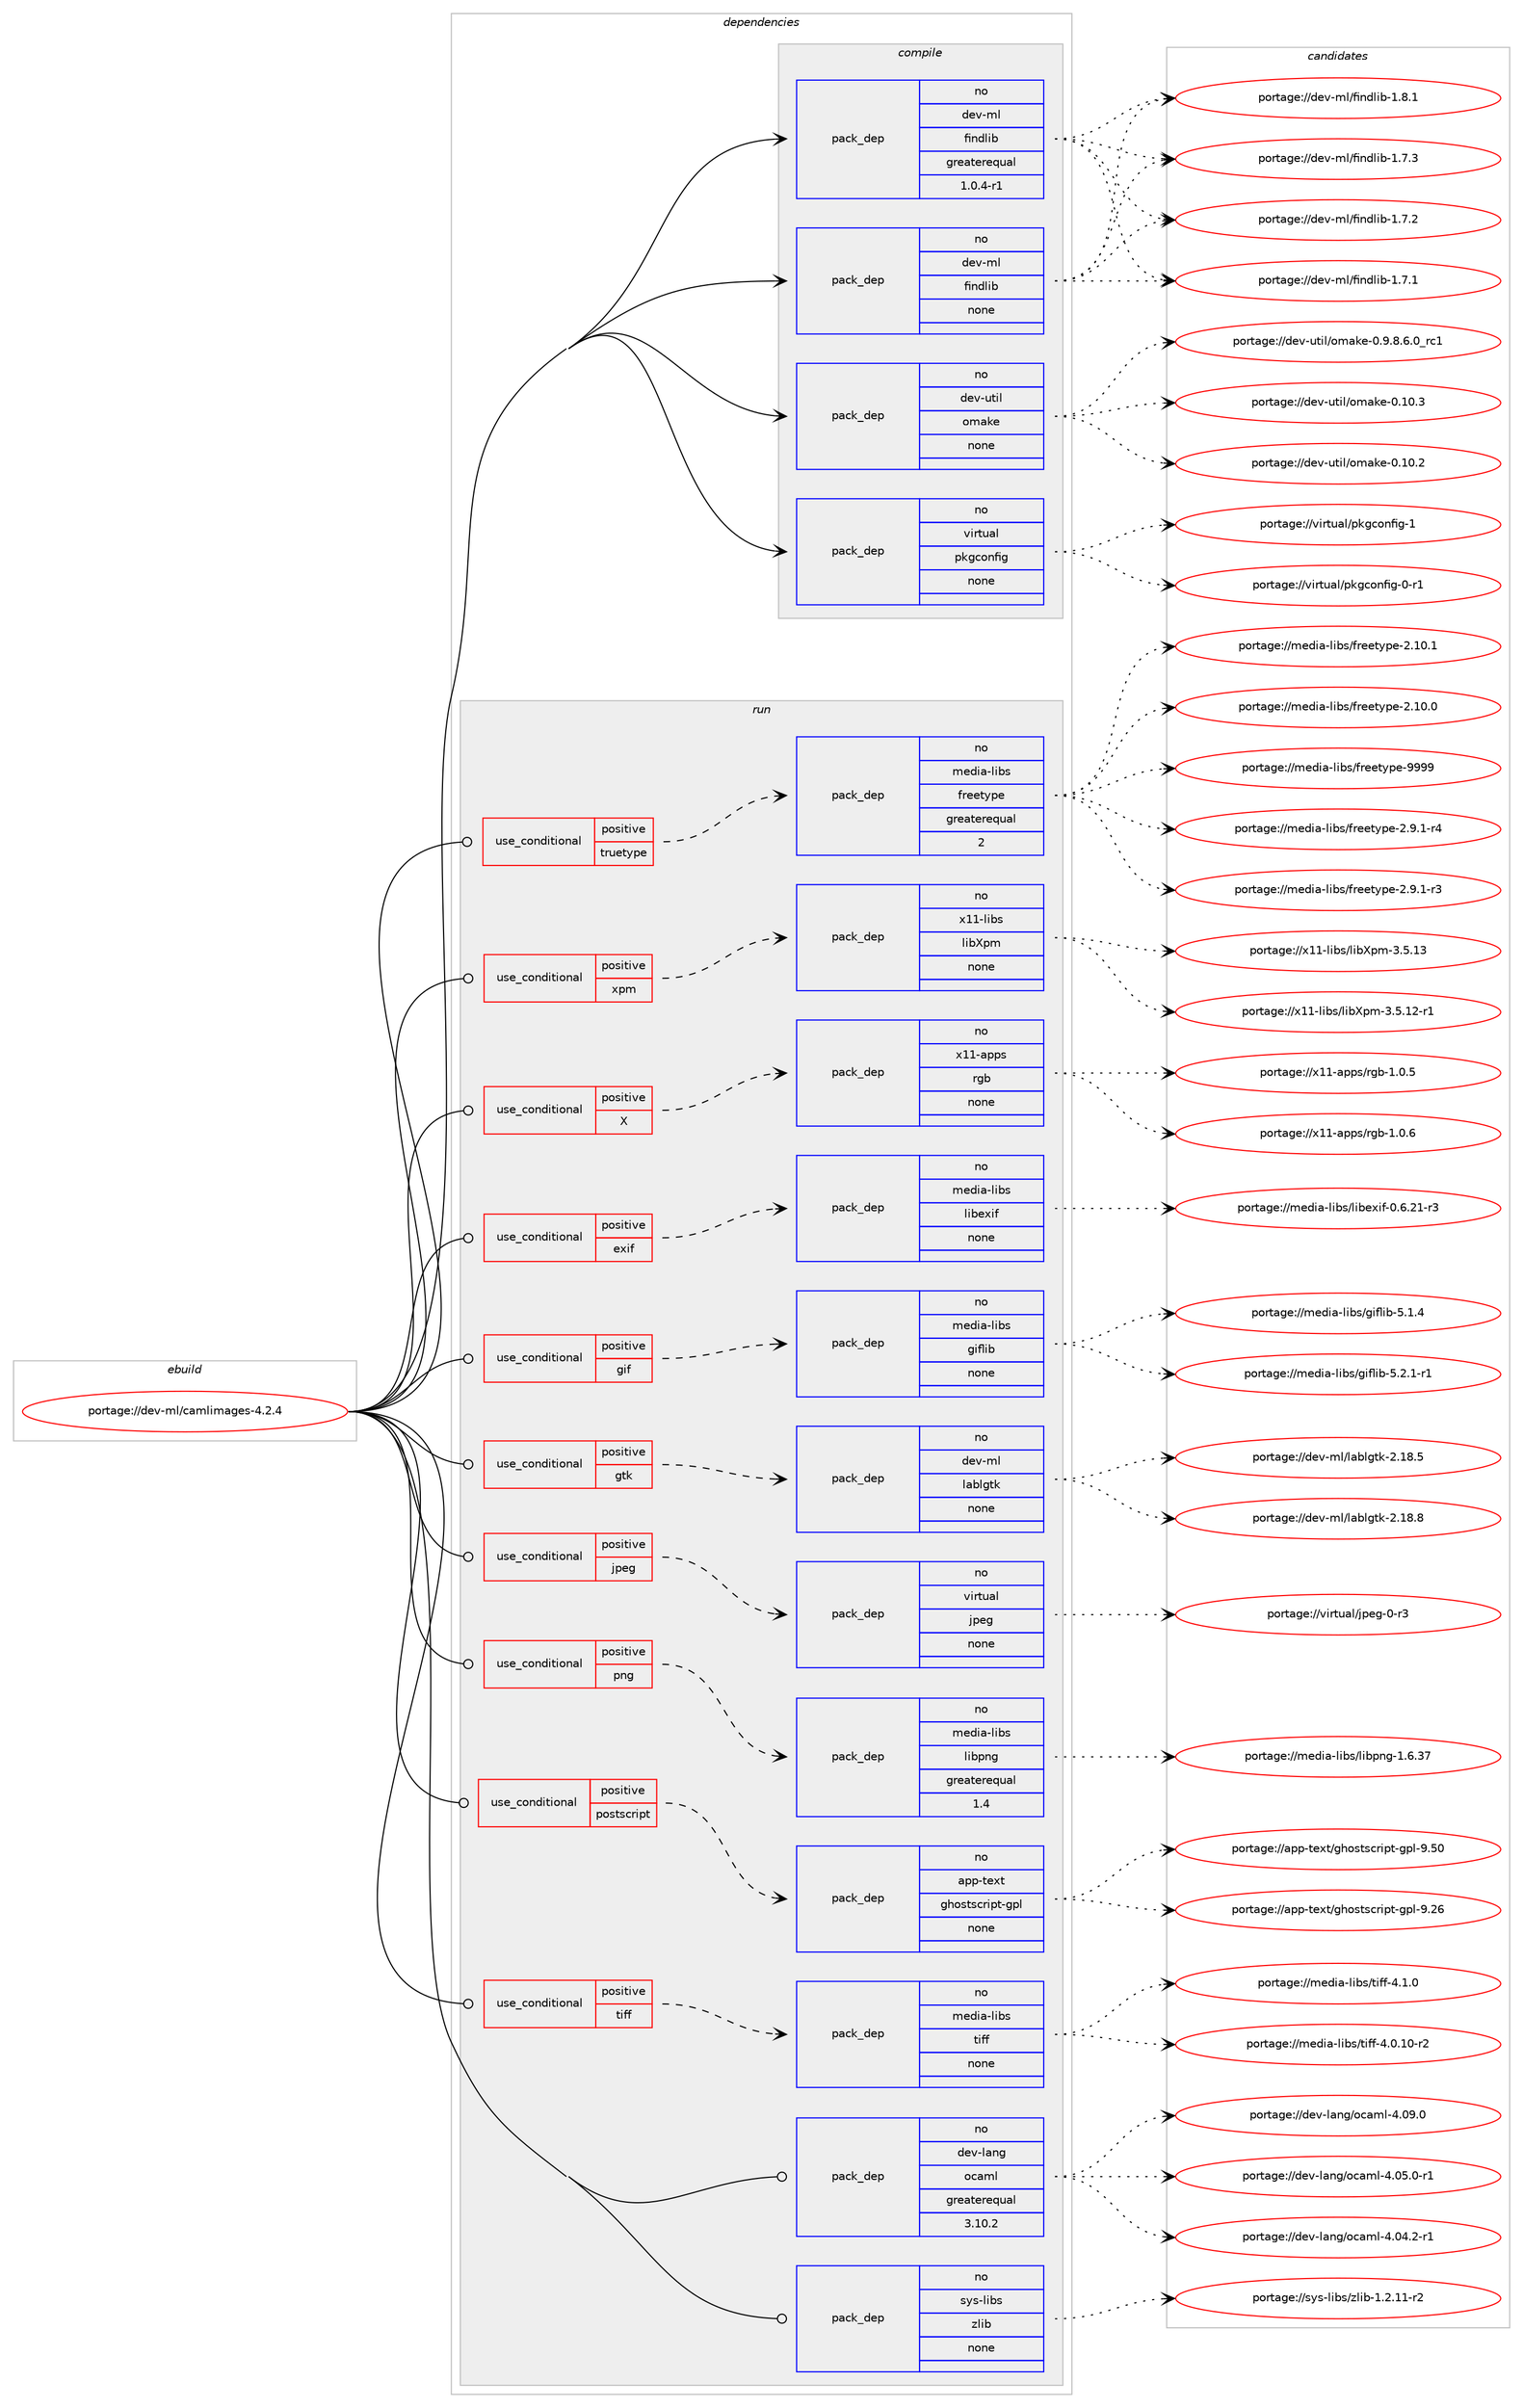 digraph prolog {

# *************
# Graph options
# *************

newrank=true;
concentrate=true;
compound=true;
graph [rankdir=LR,fontname=Helvetica,fontsize=10,ranksep=1.5];#, ranksep=2.5, nodesep=0.2];
edge  [arrowhead=vee];
node  [fontname=Helvetica,fontsize=10];

# **********
# The ebuild
# **********

subgraph cluster_leftcol {
color=gray;
label=<<i>ebuild</i>>;
id [label="portage://dev-ml/camlimages-4.2.4", color=red, width=4, href="../dev-ml/camlimages-4.2.4.svg"];
}

# ****************
# The dependencies
# ****************

subgraph cluster_midcol {
color=gray;
label=<<i>dependencies</i>>;
subgraph cluster_compile {
fillcolor="#eeeeee";
style=filled;
label=<<i>compile</i>>;
subgraph pack376321 {
dependency504488 [label=<<TABLE BORDER="0" CELLBORDER="1" CELLSPACING="0" CELLPADDING="4" WIDTH="220"><TR><TD ROWSPAN="6" CELLPADDING="30">pack_dep</TD></TR><TR><TD WIDTH="110">no</TD></TR><TR><TD>dev-ml</TD></TR><TR><TD>findlib</TD></TR><TR><TD>greaterequal</TD></TR><TR><TD>1.0.4-r1</TD></TR></TABLE>>, shape=none, color=blue];
}
id:e -> dependency504488:w [weight=20,style="solid",arrowhead="vee"];
subgraph pack376322 {
dependency504489 [label=<<TABLE BORDER="0" CELLBORDER="1" CELLSPACING="0" CELLPADDING="4" WIDTH="220"><TR><TD ROWSPAN="6" CELLPADDING="30">pack_dep</TD></TR><TR><TD WIDTH="110">no</TD></TR><TR><TD>dev-ml</TD></TR><TR><TD>findlib</TD></TR><TR><TD>none</TD></TR><TR><TD></TD></TR></TABLE>>, shape=none, color=blue];
}
id:e -> dependency504489:w [weight=20,style="solid",arrowhead="vee"];
subgraph pack376323 {
dependency504490 [label=<<TABLE BORDER="0" CELLBORDER="1" CELLSPACING="0" CELLPADDING="4" WIDTH="220"><TR><TD ROWSPAN="6" CELLPADDING="30">pack_dep</TD></TR><TR><TD WIDTH="110">no</TD></TR><TR><TD>dev-util</TD></TR><TR><TD>omake</TD></TR><TR><TD>none</TD></TR><TR><TD></TD></TR></TABLE>>, shape=none, color=blue];
}
id:e -> dependency504490:w [weight=20,style="solid",arrowhead="vee"];
subgraph pack376324 {
dependency504491 [label=<<TABLE BORDER="0" CELLBORDER="1" CELLSPACING="0" CELLPADDING="4" WIDTH="220"><TR><TD ROWSPAN="6" CELLPADDING="30">pack_dep</TD></TR><TR><TD WIDTH="110">no</TD></TR><TR><TD>virtual</TD></TR><TR><TD>pkgconfig</TD></TR><TR><TD>none</TD></TR><TR><TD></TD></TR></TABLE>>, shape=none, color=blue];
}
id:e -> dependency504491:w [weight=20,style="solid",arrowhead="vee"];
}
subgraph cluster_compileandrun {
fillcolor="#eeeeee";
style=filled;
label=<<i>compile and run</i>>;
}
subgraph cluster_run {
fillcolor="#eeeeee";
style=filled;
label=<<i>run</i>>;
subgraph cond123031 {
dependency504492 [label=<<TABLE BORDER="0" CELLBORDER="1" CELLSPACING="0" CELLPADDING="4"><TR><TD ROWSPAN="3" CELLPADDING="10">use_conditional</TD></TR><TR><TD>positive</TD></TR><TR><TD>X</TD></TR></TABLE>>, shape=none, color=red];
subgraph pack376325 {
dependency504493 [label=<<TABLE BORDER="0" CELLBORDER="1" CELLSPACING="0" CELLPADDING="4" WIDTH="220"><TR><TD ROWSPAN="6" CELLPADDING="30">pack_dep</TD></TR><TR><TD WIDTH="110">no</TD></TR><TR><TD>x11-apps</TD></TR><TR><TD>rgb</TD></TR><TR><TD>none</TD></TR><TR><TD></TD></TR></TABLE>>, shape=none, color=blue];
}
dependency504492:e -> dependency504493:w [weight=20,style="dashed",arrowhead="vee"];
}
id:e -> dependency504492:w [weight=20,style="solid",arrowhead="odot"];
subgraph cond123032 {
dependency504494 [label=<<TABLE BORDER="0" CELLBORDER="1" CELLSPACING="0" CELLPADDING="4"><TR><TD ROWSPAN="3" CELLPADDING="10">use_conditional</TD></TR><TR><TD>positive</TD></TR><TR><TD>exif</TD></TR></TABLE>>, shape=none, color=red];
subgraph pack376326 {
dependency504495 [label=<<TABLE BORDER="0" CELLBORDER="1" CELLSPACING="0" CELLPADDING="4" WIDTH="220"><TR><TD ROWSPAN="6" CELLPADDING="30">pack_dep</TD></TR><TR><TD WIDTH="110">no</TD></TR><TR><TD>media-libs</TD></TR><TR><TD>libexif</TD></TR><TR><TD>none</TD></TR><TR><TD></TD></TR></TABLE>>, shape=none, color=blue];
}
dependency504494:e -> dependency504495:w [weight=20,style="dashed",arrowhead="vee"];
}
id:e -> dependency504494:w [weight=20,style="solid",arrowhead="odot"];
subgraph cond123033 {
dependency504496 [label=<<TABLE BORDER="0" CELLBORDER="1" CELLSPACING="0" CELLPADDING="4"><TR><TD ROWSPAN="3" CELLPADDING="10">use_conditional</TD></TR><TR><TD>positive</TD></TR><TR><TD>gif</TD></TR></TABLE>>, shape=none, color=red];
subgraph pack376327 {
dependency504497 [label=<<TABLE BORDER="0" CELLBORDER="1" CELLSPACING="0" CELLPADDING="4" WIDTH="220"><TR><TD ROWSPAN="6" CELLPADDING="30">pack_dep</TD></TR><TR><TD WIDTH="110">no</TD></TR><TR><TD>media-libs</TD></TR><TR><TD>giflib</TD></TR><TR><TD>none</TD></TR><TR><TD></TD></TR></TABLE>>, shape=none, color=blue];
}
dependency504496:e -> dependency504497:w [weight=20,style="dashed",arrowhead="vee"];
}
id:e -> dependency504496:w [weight=20,style="solid",arrowhead="odot"];
subgraph cond123034 {
dependency504498 [label=<<TABLE BORDER="0" CELLBORDER="1" CELLSPACING="0" CELLPADDING="4"><TR><TD ROWSPAN="3" CELLPADDING="10">use_conditional</TD></TR><TR><TD>positive</TD></TR><TR><TD>gtk</TD></TR></TABLE>>, shape=none, color=red];
subgraph pack376328 {
dependency504499 [label=<<TABLE BORDER="0" CELLBORDER="1" CELLSPACING="0" CELLPADDING="4" WIDTH="220"><TR><TD ROWSPAN="6" CELLPADDING="30">pack_dep</TD></TR><TR><TD WIDTH="110">no</TD></TR><TR><TD>dev-ml</TD></TR><TR><TD>lablgtk</TD></TR><TR><TD>none</TD></TR><TR><TD></TD></TR></TABLE>>, shape=none, color=blue];
}
dependency504498:e -> dependency504499:w [weight=20,style="dashed",arrowhead="vee"];
}
id:e -> dependency504498:w [weight=20,style="solid",arrowhead="odot"];
subgraph cond123035 {
dependency504500 [label=<<TABLE BORDER="0" CELLBORDER="1" CELLSPACING="0" CELLPADDING="4"><TR><TD ROWSPAN="3" CELLPADDING="10">use_conditional</TD></TR><TR><TD>positive</TD></TR><TR><TD>jpeg</TD></TR></TABLE>>, shape=none, color=red];
subgraph pack376329 {
dependency504501 [label=<<TABLE BORDER="0" CELLBORDER="1" CELLSPACING="0" CELLPADDING="4" WIDTH="220"><TR><TD ROWSPAN="6" CELLPADDING="30">pack_dep</TD></TR><TR><TD WIDTH="110">no</TD></TR><TR><TD>virtual</TD></TR><TR><TD>jpeg</TD></TR><TR><TD>none</TD></TR><TR><TD></TD></TR></TABLE>>, shape=none, color=blue];
}
dependency504500:e -> dependency504501:w [weight=20,style="dashed",arrowhead="vee"];
}
id:e -> dependency504500:w [weight=20,style="solid",arrowhead="odot"];
subgraph cond123036 {
dependency504502 [label=<<TABLE BORDER="0" CELLBORDER="1" CELLSPACING="0" CELLPADDING="4"><TR><TD ROWSPAN="3" CELLPADDING="10">use_conditional</TD></TR><TR><TD>positive</TD></TR><TR><TD>png</TD></TR></TABLE>>, shape=none, color=red];
subgraph pack376330 {
dependency504503 [label=<<TABLE BORDER="0" CELLBORDER="1" CELLSPACING="0" CELLPADDING="4" WIDTH="220"><TR><TD ROWSPAN="6" CELLPADDING="30">pack_dep</TD></TR><TR><TD WIDTH="110">no</TD></TR><TR><TD>media-libs</TD></TR><TR><TD>libpng</TD></TR><TR><TD>greaterequal</TD></TR><TR><TD>1.4</TD></TR></TABLE>>, shape=none, color=blue];
}
dependency504502:e -> dependency504503:w [weight=20,style="dashed",arrowhead="vee"];
}
id:e -> dependency504502:w [weight=20,style="solid",arrowhead="odot"];
subgraph cond123037 {
dependency504504 [label=<<TABLE BORDER="0" CELLBORDER="1" CELLSPACING="0" CELLPADDING="4"><TR><TD ROWSPAN="3" CELLPADDING="10">use_conditional</TD></TR><TR><TD>positive</TD></TR><TR><TD>postscript</TD></TR></TABLE>>, shape=none, color=red];
subgraph pack376331 {
dependency504505 [label=<<TABLE BORDER="0" CELLBORDER="1" CELLSPACING="0" CELLPADDING="4" WIDTH="220"><TR><TD ROWSPAN="6" CELLPADDING="30">pack_dep</TD></TR><TR><TD WIDTH="110">no</TD></TR><TR><TD>app-text</TD></TR><TR><TD>ghostscript-gpl</TD></TR><TR><TD>none</TD></TR><TR><TD></TD></TR></TABLE>>, shape=none, color=blue];
}
dependency504504:e -> dependency504505:w [weight=20,style="dashed",arrowhead="vee"];
}
id:e -> dependency504504:w [weight=20,style="solid",arrowhead="odot"];
subgraph cond123038 {
dependency504506 [label=<<TABLE BORDER="0" CELLBORDER="1" CELLSPACING="0" CELLPADDING="4"><TR><TD ROWSPAN="3" CELLPADDING="10">use_conditional</TD></TR><TR><TD>positive</TD></TR><TR><TD>tiff</TD></TR></TABLE>>, shape=none, color=red];
subgraph pack376332 {
dependency504507 [label=<<TABLE BORDER="0" CELLBORDER="1" CELLSPACING="0" CELLPADDING="4" WIDTH="220"><TR><TD ROWSPAN="6" CELLPADDING="30">pack_dep</TD></TR><TR><TD WIDTH="110">no</TD></TR><TR><TD>media-libs</TD></TR><TR><TD>tiff</TD></TR><TR><TD>none</TD></TR><TR><TD></TD></TR></TABLE>>, shape=none, color=blue];
}
dependency504506:e -> dependency504507:w [weight=20,style="dashed",arrowhead="vee"];
}
id:e -> dependency504506:w [weight=20,style="solid",arrowhead="odot"];
subgraph cond123039 {
dependency504508 [label=<<TABLE BORDER="0" CELLBORDER="1" CELLSPACING="0" CELLPADDING="4"><TR><TD ROWSPAN="3" CELLPADDING="10">use_conditional</TD></TR><TR><TD>positive</TD></TR><TR><TD>truetype</TD></TR></TABLE>>, shape=none, color=red];
subgraph pack376333 {
dependency504509 [label=<<TABLE BORDER="0" CELLBORDER="1" CELLSPACING="0" CELLPADDING="4" WIDTH="220"><TR><TD ROWSPAN="6" CELLPADDING="30">pack_dep</TD></TR><TR><TD WIDTH="110">no</TD></TR><TR><TD>media-libs</TD></TR><TR><TD>freetype</TD></TR><TR><TD>greaterequal</TD></TR><TR><TD>2</TD></TR></TABLE>>, shape=none, color=blue];
}
dependency504508:e -> dependency504509:w [weight=20,style="dashed",arrowhead="vee"];
}
id:e -> dependency504508:w [weight=20,style="solid",arrowhead="odot"];
subgraph cond123040 {
dependency504510 [label=<<TABLE BORDER="0" CELLBORDER="1" CELLSPACING="0" CELLPADDING="4"><TR><TD ROWSPAN="3" CELLPADDING="10">use_conditional</TD></TR><TR><TD>positive</TD></TR><TR><TD>xpm</TD></TR></TABLE>>, shape=none, color=red];
subgraph pack376334 {
dependency504511 [label=<<TABLE BORDER="0" CELLBORDER="1" CELLSPACING="0" CELLPADDING="4" WIDTH="220"><TR><TD ROWSPAN="6" CELLPADDING="30">pack_dep</TD></TR><TR><TD WIDTH="110">no</TD></TR><TR><TD>x11-libs</TD></TR><TR><TD>libXpm</TD></TR><TR><TD>none</TD></TR><TR><TD></TD></TR></TABLE>>, shape=none, color=blue];
}
dependency504510:e -> dependency504511:w [weight=20,style="dashed",arrowhead="vee"];
}
id:e -> dependency504510:w [weight=20,style="solid",arrowhead="odot"];
subgraph pack376335 {
dependency504512 [label=<<TABLE BORDER="0" CELLBORDER="1" CELLSPACING="0" CELLPADDING="4" WIDTH="220"><TR><TD ROWSPAN="6" CELLPADDING="30">pack_dep</TD></TR><TR><TD WIDTH="110">no</TD></TR><TR><TD>dev-lang</TD></TR><TR><TD>ocaml</TD></TR><TR><TD>greaterequal</TD></TR><TR><TD>3.10.2</TD></TR></TABLE>>, shape=none, color=blue];
}
id:e -> dependency504512:w [weight=20,style="solid",arrowhead="odot"];
subgraph pack376336 {
dependency504513 [label=<<TABLE BORDER="0" CELLBORDER="1" CELLSPACING="0" CELLPADDING="4" WIDTH="220"><TR><TD ROWSPAN="6" CELLPADDING="30">pack_dep</TD></TR><TR><TD WIDTH="110">no</TD></TR><TR><TD>sys-libs</TD></TR><TR><TD>zlib</TD></TR><TR><TD>none</TD></TR><TR><TD></TD></TR></TABLE>>, shape=none, color=blue];
}
id:e -> dependency504513:w [weight=20,style="solid",arrowhead="odot"];
}
}

# **************
# The candidates
# **************

subgraph cluster_choices {
rank=same;
color=gray;
label=<<i>candidates</i>>;

subgraph choice376321 {
color=black;
nodesep=1;
choice100101118451091084710210511010010810598454946564649 [label="portage://dev-ml/findlib-1.8.1", color=red, width=4,href="../dev-ml/findlib-1.8.1.svg"];
choice100101118451091084710210511010010810598454946554651 [label="portage://dev-ml/findlib-1.7.3", color=red, width=4,href="../dev-ml/findlib-1.7.3.svg"];
choice100101118451091084710210511010010810598454946554650 [label="portage://dev-ml/findlib-1.7.2", color=red, width=4,href="../dev-ml/findlib-1.7.2.svg"];
choice100101118451091084710210511010010810598454946554649 [label="portage://dev-ml/findlib-1.7.1", color=red, width=4,href="../dev-ml/findlib-1.7.1.svg"];
dependency504488:e -> choice100101118451091084710210511010010810598454946564649:w [style=dotted,weight="100"];
dependency504488:e -> choice100101118451091084710210511010010810598454946554651:w [style=dotted,weight="100"];
dependency504488:e -> choice100101118451091084710210511010010810598454946554650:w [style=dotted,weight="100"];
dependency504488:e -> choice100101118451091084710210511010010810598454946554649:w [style=dotted,weight="100"];
}
subgraph choice376322 {
color=black;
nodesep=1;
choice100101118451091084710210511010010810598454946564649 [label="portage://dev-ml/findlib-1.8.1", color=red, width=4,href="../dev-ml/findlib-1.8.1.svg"];
choice100101118451091084710210511010010810598454946554651 [label="portage://dev-ml/findlib-1.7.3", color=red, width=4,href="../dev-ml/findlib-1.7.3.svg"];
choice100101118451091084710210511010010810598454946554650 [label="portage://dev-ml/findlib-1.7.2", color=red, width=4,href="../dev-ml/findlib-1.7.2.svg"];
choice100101118451091084710210511010010810598454946554649 [label="portage://dev-ml/findlib-1.7.1", color=red, width=4,href="../dev-ml/findlib-1.7.1.svg"];
dependency504489:e -> choice100101118451091084710210511010010810598454946564649:w [style=dotted,weight="100"];
dependency504489:e -> choice100101118451091084710210511010010810598454946554651:w [style=dotted,weight="100"];
dependency504489:e -> choice100101118451091084710210511010010810598454946554650:w [style=dotted,weight="100"];
dependency504489:e -> choice100101118451091084710210511010010810598454946554649:w [style=dotted,weight="100"];
}
subgraph choice376323 {
color=black;
nodesep=1;
choice10010111845117116105108471111099710710145484657465646544648951149949 [label="portage://dev-util/omake-0.9.8.6.0_rc1", color=red, width=4,href="../dev-util/omake-0.9.8.6.0_rc1.svg"];
choice10010111845117116105108471111099710710145484649484651 [label="portage://dev-util/omake-0.10.3", color=red, width=4,href="../dev-util/omake-0.10.3.svg"];
choice10010111845117116105108471111099710710145484649484650 [label="portage://dev-util/omake-0.10.2", color=red, width=4,href="../dev-util/omake-0.10.2.svg"];
dependency504490:e -> choice10010111845117116105108471111099710710145484657465646544648951149949:w [style=dotted,weight="100"];
dependency504490:e -> choice10010111845117116105108471111099710710145484649484651:w [style=dotted,weight="100"];
dependency504490:e -> choice10010111845117116105108471111099710710145484649484650:w [style=dotted,weight="100"];
}
subgraph choice376324 {
color=black;
nodesep=1;
choice1181051141161179710847112107103991111101021051034549 [label="portage://virtual/pkgconfig-1", color=red, width=4,href="../virtual/pkgconfig-1.svg"];
choice11810511411611797108471121071039911111010210510345484511449 [label="portage://virtual/pkgconfig-0-r1", color=red, width=4,href="../virtual/pkgconfig-0-r1.svg"];
dependency504491:e -> choice1181051141161179710847112107103991111101021051034549:w [style=dotted,weight="100"];
dependency504491:e -> choice11810511411611797108471121071039911111010210510345484511449:w [style=dotted,weight="100"];
}
subgraph choice376325 {
color=black;
nodesep=1;
choice120494945971121121154711410398454946484654 [label="portage://x11-apps/rgb-1.0.6", color=red, width=4,href="../x11-apps/rgb-1.0.6.svg"];
choice120494945971121121154711410398454946484653 [label="portage://x11-apps/rgb-1.0.5", color=red, width=4,href="../x11-apps/rgb-1.0.5.svg"];
dependency504493:e -> choice120494945971121121154711410398454946484654:w [style=dotted,weight="100"];
dependency504493:e -> choice120494945971121121154711410398454946484653:w [style=dotted,weight="100"];
}
subgraph choice376326 {
color=black;
nodesep=1;
choice1091011001059745108105981154710810598101120105102454846544650494511451 [label="portage://media-libs/libexif-0.6.21-r3", color=red, width=4,href="../media-libs/libexif-0.6.21-r3.svg"];
dependency504495:e -> choice1091011001059745108105981154710810598101120105102454846544650494511451:w [style=dotted,weight="100"];
}
subgraph choice376327 {
color=black;
nodesep=1;
choice10910110010597451081059811547103105102108105984553465046494511449 [label="portage://media-libs/giflib-5.2.1-r1", color=red, width=4,href="../media-libs/giflib-5.2.1-r1.svg"];
choice1091011001059745108105981154710310510210810598455346494652 [label="portage://media-libs/giflib-5.1.4", color=red, width=4,href="../media-libs/giflib-5.1.4.svg"];
dependency504497:e -> choice10910110010597451081059811547103105102108105984553465046494511449:w [style=dotted,weight="100"];
dependency504497:e -> choice1091011001059745108105981154710310510210810598455346494652:w [style=dotted,weight="100"];
}
subgraph choice376328 {
color=black;
nodesep=1;
choice1001011184510910847108979810810311610745504649564656 [label="portage://dev-ml/lablgtk-2.18.8", color=red, width=4,href="../dev-ml/lablgtk-2.18.8.svg"];
choice1001011184510910847108979810810311610745504649564653 [label="portage://dev-ml/lablgtk-2.18.5", color=red, width=4,href="../dev-ml/lablgtk-2.18.5.svg"];
dependency504499:e -> choice1001011184510910847108979810810311610745504649564656:w [style=dotted,weight="100"];
dependency504499:e -> choice1001011184510910847108979810810311610745504649564653:w [style=dotted,weight="100"];
}
subgraph choice376329 {
color=black;
nodesep=1;
choice118105114116117971084710611210110345484511451 [label="portage://virtual/jpeg-0-r3", color=red, width=4,href="../virtual/jpeg-0-r3.svg"];
dependency504501:e -> choice118105114116117971084710611210110345484511451:w [style=dotted,weight="100"];
}
subgraph choice376330 {
color=black;
nodesep=1;
choice109101100105974510810598115471081059811211010345494654465155 [label="portage://media-libs/libpng-1.6.37", color=red, width=4,href="../media-libs/libpng-1.6.37.svg"];
dependency504503:e -> choice109101100105974510810598115471081059811211010345494654465155:w [style=dotted,weight="100"];
}
subgraph choice376331 {
color=black;
nodesep=1;
choice97112112451161011201164710310411111511611599114105112116451031121084557465348 [label="portage://app-text/ghostscript-gpl-9.50", color=red, width=4,href="../app-text/ghostscript-gpl-9.50.svg"];
choice97112112451161011201164710310411111511611599114105112116451031121084557465054 [label="portage://app-text/ghostscript-gpl-9.26", color=red, width=4,href="../app-text/ghostscript-gpl-9.26.svg"];
dependency504505:e -> choice97112112451161011201164710310411111511611599114105112116451031121084557465348:w [style=dotted,weight="100"];
dependency504505:e -> choice97112112451161011201164710310411111511611599114105112116451031121084557465054:w [style=dotted,weight="100"];
}
subgraph choice376332 {
color=black;
nodesep=1;
choice10910110010597451081059811547116105102102455246494648 [label="portage://media-libs/tiff-4.1.0", color=red, width=4,href="../media-libs/tiff-4.1.0.svg"];
choice10910110010597451081059811547116105102102455246484649484511450 [label="portage://media-libs/tiff-4.0.10-r2", color=red, width=4,href="../media-libs/tiff-4.0.10-r2.svg"];
dependency504507:e -> choice10910110010597451081059811547116105102102455246494648:w [style=dotted,weight="100"];
dependency504507:e -> choice10910110010597451081059811547116105102102455246484649484511450:w [style=dotted,weight="100"];
}
subgraph choice376333 {
color=black;
nodesep=1;
choice109101100105974510810598115471021141011011161211121014557575757 [label="portage://media-libs/freetype-9999", color=red, width=4,href="../media-libs/freetype-9999.svg"];
choice109101100105974510810598115471021141011011161211121014550465746494511452 [label="portage://media-libs/freetype-2.9.1-r4", color=red, width=4,href="../media-libs/freetype-2.9.1-r4.svg"];
choice109101100105974510810598115471021141011011161211121014550465746494511451 [label="portage://media-libs/freetype-2.9.1-r3", color=red, width=4,href="../media-libs/freetype-2.9.1-r3.svg"];
choice1091011001059745108105981154710211410110111612111210145504649484649 [label="portage://media-libs/freetype-2.10.1", color=red, width=4,href="../media-libs/freetype-2.10.1.svg"];
choice1091011001059745108105981154710211410110111612111210145504649484648 [label="portage://media-libs/freetype-2.10.0", color=red, width=4,href="../media-libs/freetype-2.10.0.svg"];
dependency504509:e -> choice109101100105974510810598115471021141011011161211121014557575757:w [style=dotted,weight="100"];
dependency504509:e -> choice109101100105974510810598115471021141011011161211121014550465746494511452:w [style=dotted,weight="100"];
dependency504509:e -> choice109101100105974510810598115471021141011011161211121014550465746494511451:w [style=dotted,weight="100"];
dependency504509:e -> choice1091011001059745108105981154710211410110111612111210145504649484649:w [style=dotted,weight="100"];
dependency504509:e -> choice1091011001059745108105981154710211410110111612111210145504649484648:w [style=dotted,weight="100"];
}
subgraph choice376334 {
color=black;
nodesep=1;
choice1204949451081059811547108105988811210945514653464951 [label="portage://x11-libs/libXpm-3.5.13", color=red, width=4,href="../x11-libs/libXpm-3.5.13.svg"];
choice12049494510810598115471081059888112109455146534649504511449 [label="portage://x11-libs/libXpm-3.5.12-r1", color=red, width=4,href="../x11-libs/libXpm-3.5.12-r1.svg"];
dependency504511:e -> choice1204949451081059811547108105988811210945514653464951:w [style=dotted,weight="100"];
dependency504511:e -> choice12049494510810598115471081059888112109455146534649504511449:w [style=dotted,weight="100"];
}
subgraph choice376335 {
color=black;
nodesep=1;
choice100101118451089711010347111999710910845524648574648 [label="portage://dev-lang/ocaml-4.09.0", color=red, width=4,href="../dev-lang/ocaml-4.09.0.svg"];
choice1001011184510897110103471119997109108455246485346484511449 [label="portage://dev-lang/ocaml-4.05.0-r1", color=red, width=4,href="../dev-lang/ocaml-4.05.0-r1.svg"];
choice1001011184510897110103471119997109108455246485246504511449 [label="portage://dev-lang/ocaml-4.04.2-r1", color=red, width=4,href="../dev-lang/ocaml-4.04.2-r1.svg"];
dependency504512:e -> choice100101118451089711010347111999710910845524648574648:w [style=dotted,weight="100"];
dependency504512:e -> choice1001011184510897110103471119997109108455246485346484511449:w [style=dotted,weight="100"];
dependency504512:e -> choice1001011184510897110103471119997109108455246485246504511449:w [style=dotted,weight="100"];
}
subgraph choice376336 {
color=black;
nodesep=1;
choice11512111545108105981154712210810598454946504649494511450 [label="portage://sys-libs/zlib-1.2.11-r2", color=red, width=4,href="../sys-libs/zlib-1.2.11-r2.svg"];
dependency504513:e -> choice11512111545108105981154712210810598454946504649494511450:w [style=dotted,weight="100"];
}
}

}
